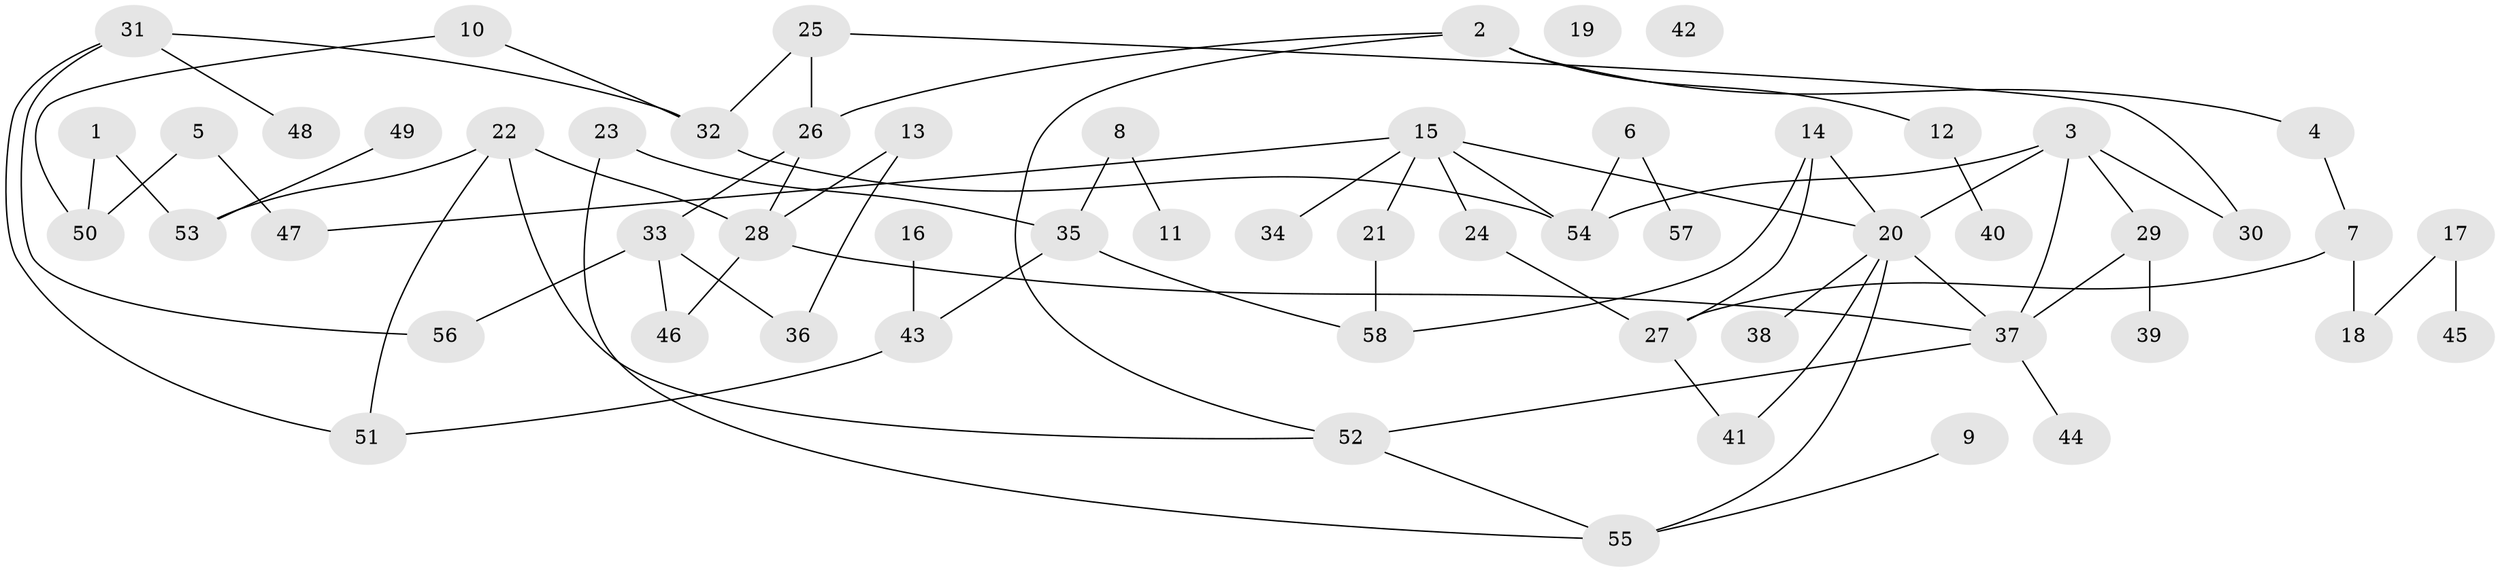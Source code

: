 // coarse degree distribution, {8: 0.037037037037037035, 2: 0.2222222222222222, 3: 0.25925925925925924, 1: 0.2222222222222222, 5: 0.14814814814814814, 9: 0.037037037037037035, 4: 0.07407407407407407}
// Generated by graph-tools (version 1.1) at 2025/48/03/04/25 22:48:12]
// undirected, 58 vertices, 75 edges
graph export_dot {
  node [color=gray90,style=filled];
  1;
  2;
  3;
  4;
  5;
  6;
  7;
  8;
  9;
  10;
  11;
  12;
  13;
  14;
  15;
  16;
  17;
  18;
  19;
  20;
  21;
  22;
  23;
  24;
  25;
  26;
  27;
  28;
  29;
  30;
  31;
  32;
  33;
  34;
  35;
  36;
  37;
  38;
  39;
  40;
  41;
  42;
  43;
  44;
  45;
  46;
  47;
  48;
  49;
  50;
  51;
  52;
  53;
  54;
  55;
  56;
  57;
  58;
  1 -- 50;
  1 -- 53;
  2 -- 4;
  2 -- 12;
  2 -- 26;
  2 -- 52;
  3 -- 20;
  3 -- 29;
  3 -- 30;
  3 -- 37;
  3 -- 54;
  4 -- 7;
  5 -- 47;
  5 -- 50;
  6 -- 54;
  6 -- 57;
  7 -- 18;
  7 -- 27;
  8 -- 11;
  8 -- 35;
  9 -- 55;
  10 -- 32;
  10 -- 50;
  12 -- 40;
  13 -- 28;
  13 -- 36;
  14 -- 20;
  14 -- 27;
  14 -- 58;
  15 -- 20;
  15 -- 21;
  15 -- 24;
  15 -- 34;
  15 -- 47;
  15 -- 54;
  16 -- 43;
  17 -- 18;
  17 -- 45;
  20 -- 37;
  20 -- 38;
  20 -- 41;
  20 -- 55;
  21 -- 58;
  22 -- 28;
  22 -- 51;
  22 -- 52;
  22 -- 53;
  23 -- 35;
  23 -- 55;
  24 -- 27;
  25 -- 26;
  25 -- 30;
  25 -- 32;
  26 -- 28;
  26 -- 33;
  27 -- 41;
  28 -- 37;
  28 -- 46;
  29 -- 37;
  29 -- 39;
  31 -- 32;
  31 -- 48;
  31 -- 51;
  31 -- 56;
  32 -- 54;
  33 -- 36;
  33 -- 46;
  33 -- 56;
  35 -- 43;
  35 -- 58;
  37 -- 44;
  37 -- 52;
  43 -- 51;
  49 -- 53;
  52 -- 55;
}

